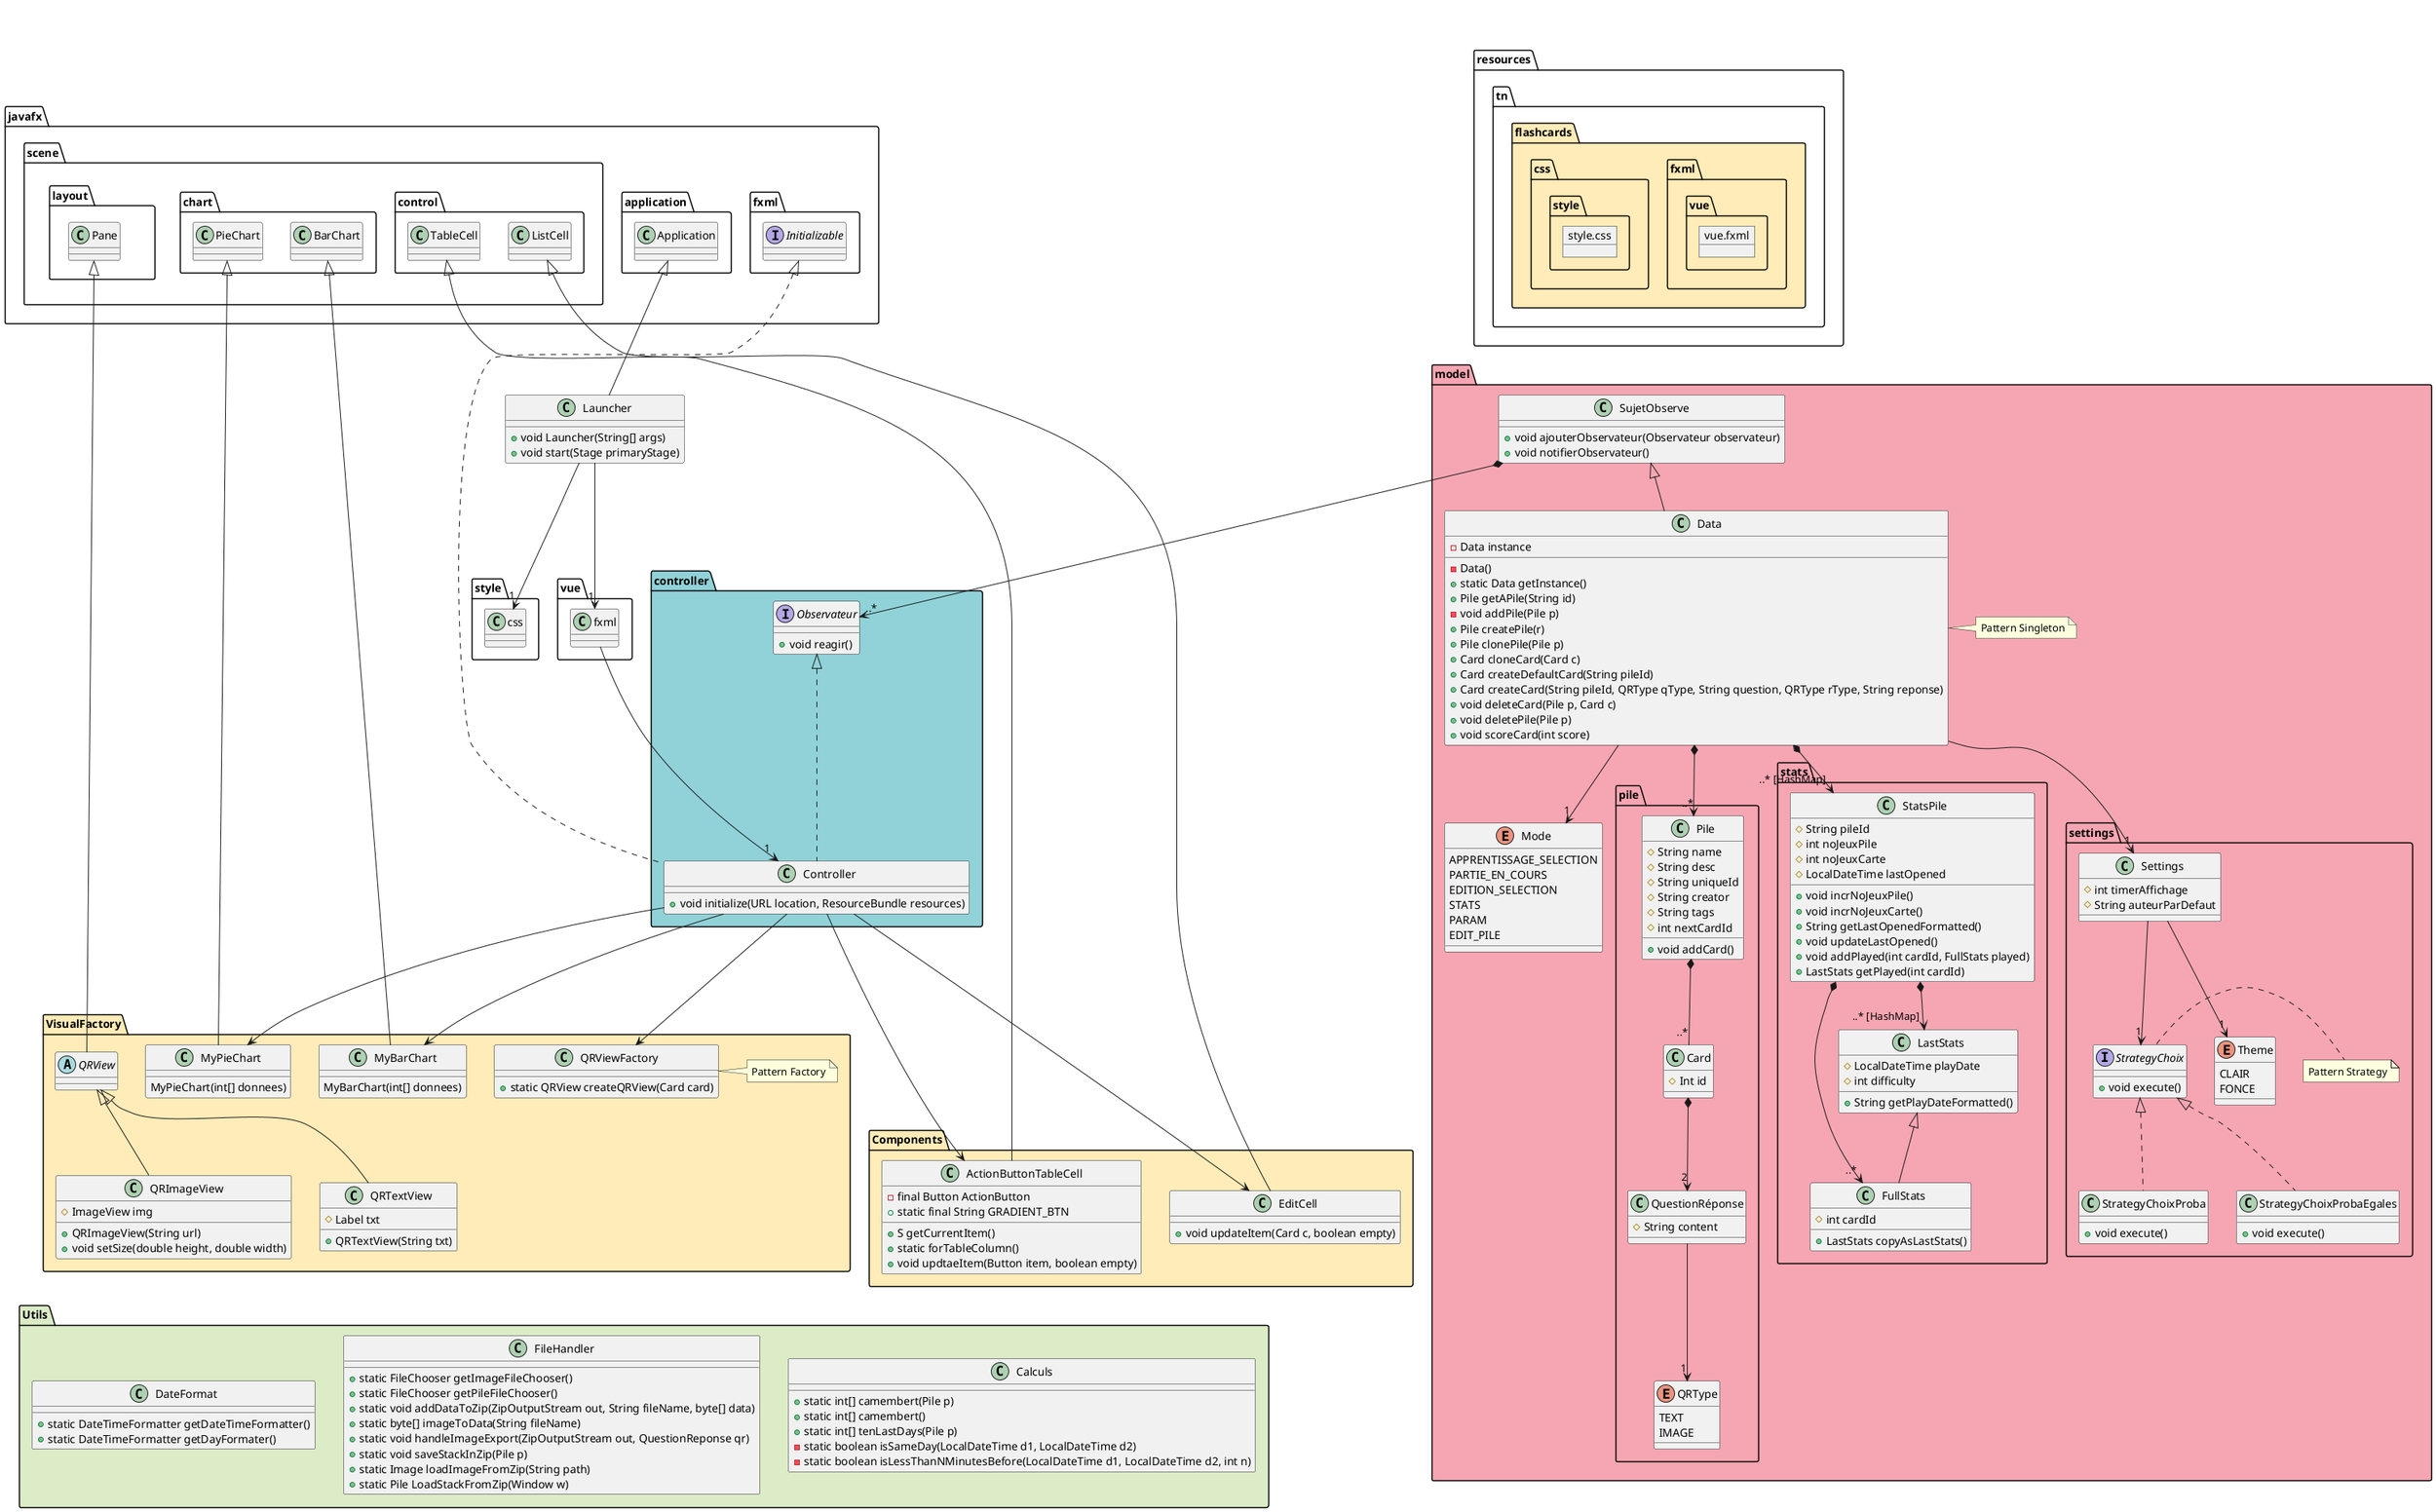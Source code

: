 @startuml class

/' ******* ********** **********
********** GLOBAL
********** ********** ********'/
class Launcher extends javafx.application.Application {
    + void Launcher(String[] args)
    + void start(Stage primaryStage)
}


/' ******* ********** **********
********** VIEW
********** ********** ********'/
package "resources.tn.flashcards" #ffecb8 {
    package fxml {
        object vue.fxml
    }

    package css {
        object style.css
    }
}

package "VisualFactory" #ffecb8 {

    class QRViewFactory
    note right: Pattern Factory
    class QRViewFactory {
        + static QRView createQRView(Card card)
    }

    abstract QRView extends javafx.scene.layout.Pane {}

    class QRTextView extends QRView {
        # Label txt

        + QRTextView(String txt)
    }

    class QRImageView extends QRView {
        # ImageView img

        + QRImageView(String url)
        + void setSize(double height, double width)
    }

    class MyBarChart extends javafx.scene.chart.BarChart {
        MyBarChart(int[] donnees)
    }

    class MyPieChart extends javafx.scene.chart.PieChart {
        MyPieChart(int[] donnees)
    }

    
}

/' ******* ********** **********
********** COMPONENTS
********** ********** ********'/

package "Components" #ffecb8 {
    class ActionButtonTableCell extends javafx.scene.control.TableCell {
        - final Button ActionButton
        + static final String GRADIENT_BTN

        + S getCurrentItem()
        + static forTableColumn()
        + void updtaeItem(Button item, boolean empty)
    }

    class EditCell extends javafx.scene.control.ListCell {
        + void updateItem(Card c, boolean empty)
    }
}

/' ******* ********** **********
********** UTILS
********** ********** ********'/

package "Utils" #dcecc7 {

    class Calculs {
        + static int[] camembert(Pile p)
        + static int[] camembert()
        + static int[] tenLastDays(Pile p)
        - static boolean isSameDay(LocalDateTime d1, LocalDateTime d2)
        - static boolean isLessThanNMinutesBefore(LocalDateTime d1, LocalDateTime d2, int n)
    }
    class FileHandler{
        + static FileChooser getImageFileChooser()
        + static FileChooser getPileFileChooser()
        + static void addDataToZip(ZipOutputStream out, String fileName, byte[] data)
        + static byte[] imageToData(String fileName)
        + static void handleImageExport(ZipOutputStream out, QuestionReponse qr)
        + static void saveStackInZip(Pile p)
        + static Image loadImageFromZip(String path)
        + static Pile LoadStackFromZip(Window w)
    }

    class DateFormat {
        + static DateTimeFormatter getDateTimeFormatter()
        + static DateTimeFormatter getDayFormater()
    }
}

/' ******* ********** **********
********** CONTROLLER
********** ********** ********'/
package "controller" #90d2d8 {

    interface Observateur {
        + void reagir()
    }

    class Controller implements javafx.fxml.Initializable, Observateur {
        +void initialize(URL location, ResourceBundle resources)
    }

}

/' ******* ********** **********
********** MODEL
********** ********** ********'/
package "model" #f6a6b2 {

    class SujetObserve {
        + void ajouterObservateur(Observateur observateur)
        + void notifierObservateur()
    }

    class Data extends SujetObserve {
        - Data instance
        - Data()
        + static Data getInstance()
        + Pile getAPile(String id)
        - void addPile(Pile p)
        + Pile createPile(r)
        + Pile clonePile(Pile p)
        + Card cloneCard(Card c)
        + Card createDefaultCard(String pileId)
        + Card createCard(String pileId, QRType qType, String question, QRType rType, String reponse)
        + void deleteCard(Pile p, Card c)
        + void deletePile(Pile p)
        + void scoreCard(int score)
    }
    class Data
    note right: Pattern Singleton

    enum Mode {
        APPRENTISSAGE_SELECTION
        PARTIE_EN_COURS
        EDITION_SELECTION
        STATS
        PARAM
        EDIT_PILE
    }

    

    package pile {

        class Pile {
            # String name
            # String desc
            # String uniqueId
            # String creator
            # String tags
            # int nextCardId

            + void addCard()
        }

        class Card {
            # Int id
        }

        class QuestionRéponse {
            # String content
        }

        enum QRType {
            TEXT 
            IMAGE
        }
    }

    package stats {
        class StatsPile {
            # String pileId
            # int noJeuxPile
            # int noJeuxCarte
            # LocalDateTime lastOpened

            + void incrNoJeuxPile()
            + void incrNoJeuxCarte()
            + String getLastOpenedFormatted()
            + void updateLastOpened()
            + void addPlayed(int cardId, FullStats played)
            + LastStats getPlayed(int cardId)
        }

        class LastStats {
            # LocalDateTime playDate
            # int difficulty

            + String getPlayDateFormatted()
        }

        class FullStats extends LastStats {
            # int cardId

            + LastStats copyAsLastStats()
        }

        


    }

    package settings {

        class Settings {
            # int timerAffichage
            # String auteurParDefaut
        }

        interface StrategyChoix
        note right: Pattern Strategy
        interface StrategyChoix {
            + void execute()
        }

        class StrategyChoixProba implements StrategyChoix{
            + void execute()
        }

        class StrategyChoixProbaEgales implements StrategyChoix{
            + void execute()
        }

        enum Theme {
            CLAIR
            FONCE
        }
    }

}

/' ******* ********** **********
********** RELATIONS
********** ********** ********'/

' GLOBAL
Launcher -->"1" vue.fxml
Launcher -->"1" style.css

' VC
vue.fxml -->"1" Controller

' CM
SujetObserve *-->"..*" Observateur


' CONTROLLER
Controller --> QRViewFactory
Controller --> MyBarChart
Controller --> MyPieChart
Controller --> ActionButtonTableCell
Controller --> EditCell

' MODEL
Pile *--"..*" Card
Card *-->"2" QuestionRéponse
QuestionRéponse -->"1" QRType

Data *-->"..*" Pile
Data -->"1" Settings
Data *-->"..* [HashMap]" StatsPile
Data -->"1" Mode

Settings -->"1" Theme
Settings -->"1" StrategyChoix

StatsPile *-->"..* [HashMap]" LastStats
StatsPile *-->"..*" FullStats

' HIDDEN
javafx.fxml.Initializable -d[hidden]-> Observateur
MyBarChart -l[hidden]-> QRView
MyPieChart -l[hidden]-> MyBarChart
javafx.scene.layout -l[hidden]-> javafx.scene.chart.BarChart
QRImageView -d[hidden]-> DateFormat
QRImageView -r[hidden]-> EditCell



@enduml